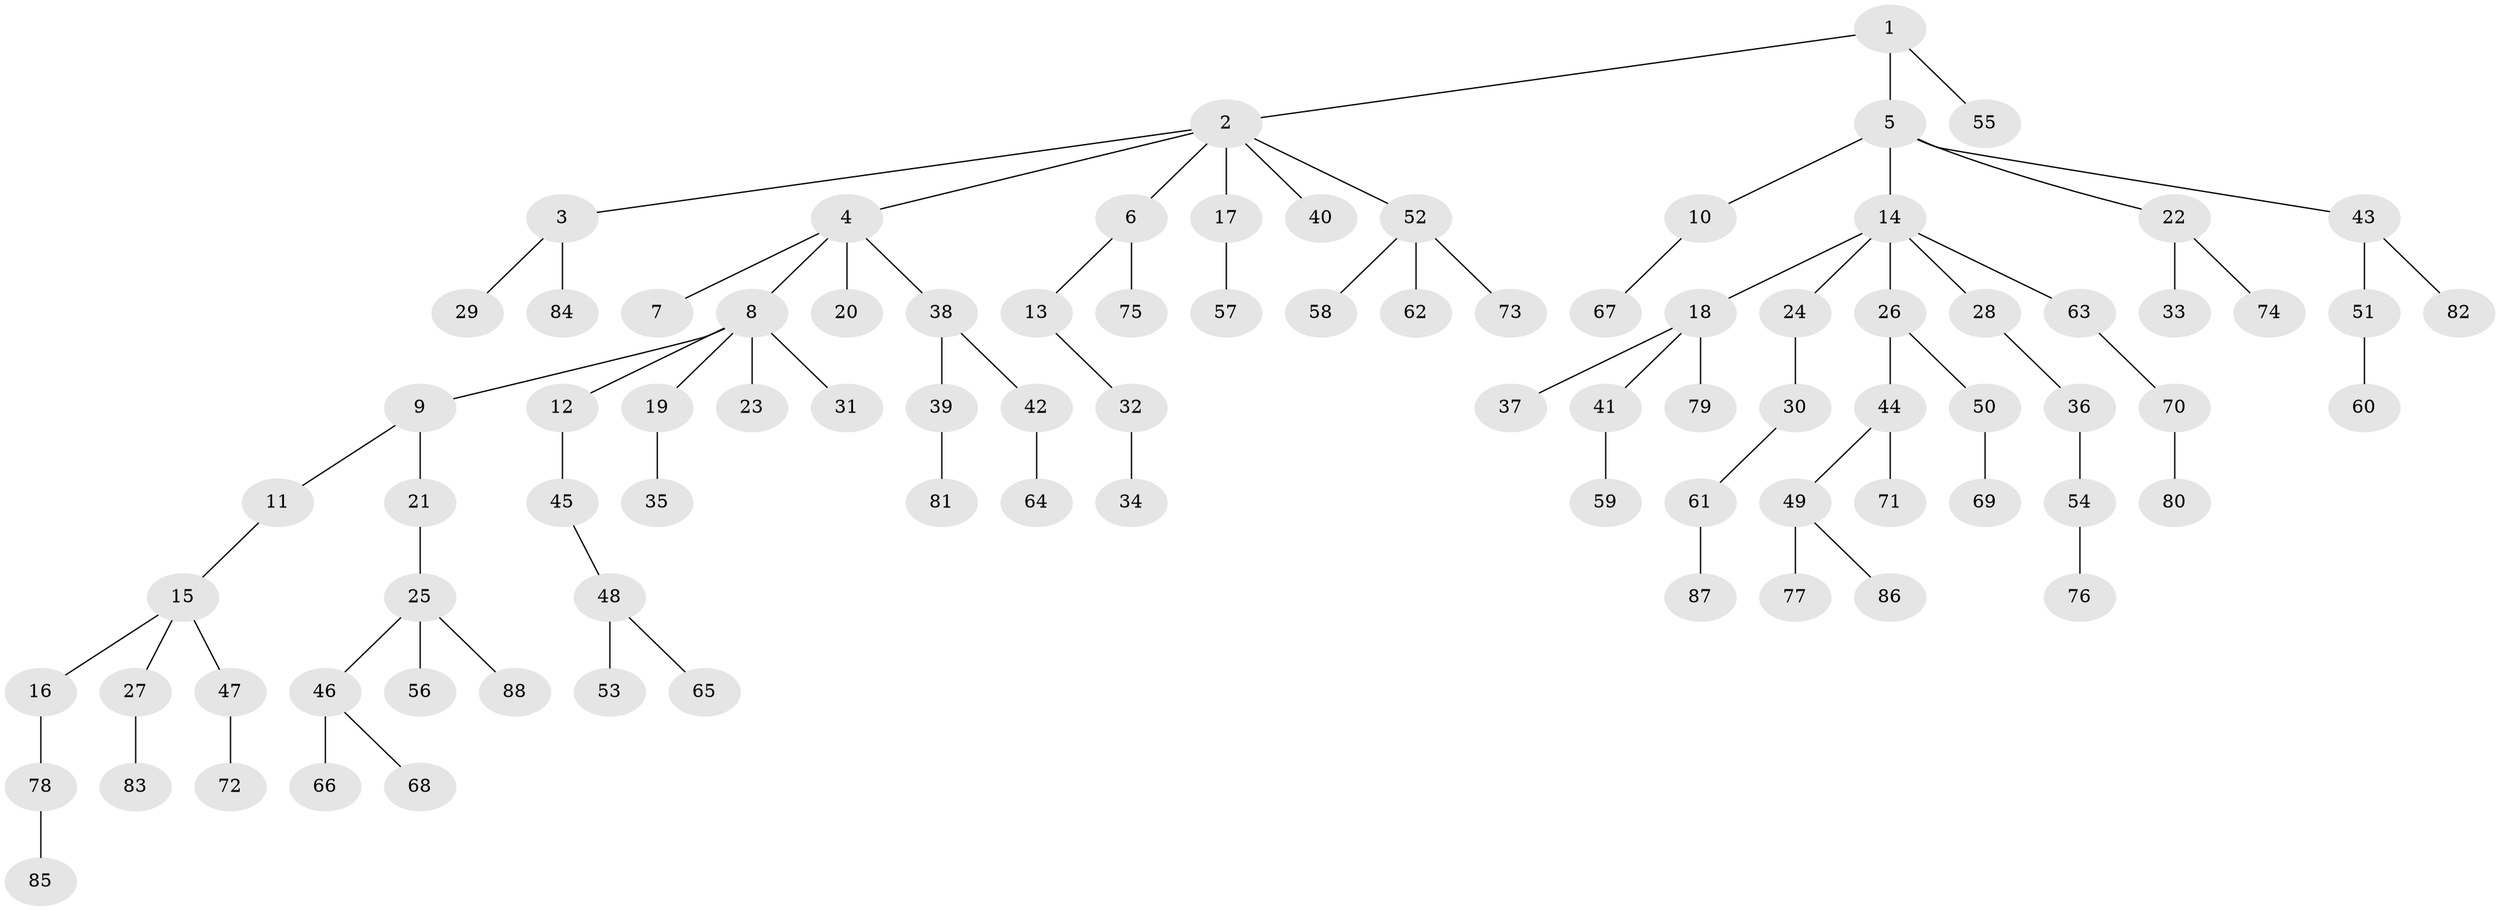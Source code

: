 // coarse degree distribution, {3: 0.11320754716981132, 2: 0.2830188679245283, 4: 0.03773584905660377, 1: 0.49056603773584906, 5: 0.03773584905660377, 6: 0.03773584905660377}
// Generated by graph-tools (version 1.1) at 2025/37/03/04/25 23:37:16]
// undirected, 88 vertices, 87 edges
graph export_dot {
  node [color=gray90,style=filled];
  1;
  2;
  3;
  4;
  5;
  6;
  7;
  8;
  9;
  10;
  11;
  12;
  13;
  14;
  15;
  16;
  17;
  18;
  19;
  20;
  21;
  22;
  23;
  24;
  25;
  26;
  27;
  28;
  29;
  30;
  31;
  32;
  33;
  34;
  35;
  36;
  37;
  38;
  39;
  40;
  41;
  42;
  43;
  44;
  45;
  46;
  47;
  48;
  49;
  50;
  51;
  52;
  53;
  54;
  55;
  56;
  57;
  58;
  59;
  60;
  61;
  62;
  63;
  64;
  65;
  66;
  67;
  68;
  69;
  70;
  71;
  72;
  73;
  74;
  75;
  76;
  77;
  78;
  79;
  80;
  81;
  82;
  83;
  84;
  85;
  86;
  87;
  88;
  1 -- 2;
  1 -- 5;
  1 -- 55;
  2 -- 3;
  2 -- 4;
  2 -- 6;
  2 -- 17;
  2 -- 40;
  2 -- 52;
  3 -- 29;
  3 -- 84;
  4 -- 7;
  4 -- 8;
  4 -- 20;
  4 -- 38;
  5 -- 10;
  5 -- 14;
  5 -- 22;
  5 -- 43;
  6 -- 13;
  6 -- 75;
  8 -- 9;
  8 -- 12;
  8 -- 19;
  8 -- 23;
  8 -- 31;
  9 -- 11;
  9 -- 21;
  10 -- 67;
  11 -- 15;
  12 -- 45;
  13 -- 32;
  14 -- 18;
  14 -- 24;
  14 -- 26;
  14 -- 28;
  14 -- 63;
  15 -- 16;
  15 -- 27;
  15 -- 47;
  16 -- 78;
  17 -- 57;
  18 -- 37;
  18 -- 41;
  18 -- 79;
  19 -- 35;
  21 -- 25;
  22 -- 33;
  22 -- 74;
  24 -- 30;
  25 -- 46;
  25 -- 56;
  25 -- 88;
  26 -- 44;
  26 -- 50;
  27 -- 83;
  28 -- 36;
  30 -- 61;
  32 -- 34;
  36 -- 54;
  38 -- 39;
  38 -- 42;
  39 -- 81;
  41 -- 59;
  42 -- 64;
  43 -- 51;
  43 -- 82;
  44 -- 49;
  44 -- 71;
  45 -- 48;
  46 -- 66;
  46 -- 68;
  47 -- 72;
  48 -- 53;
  48 -- 65;
  49 -- 77;
  49 -- 86;
  50 -- 69;
  51 -- 60;
  52 -- 58;
  52 -- 62;
  52 -- 73;
  54 -- 76;
  61 -- 87;
  63 -- 70;
  70 -- 80;
  78 -- 85;
}
